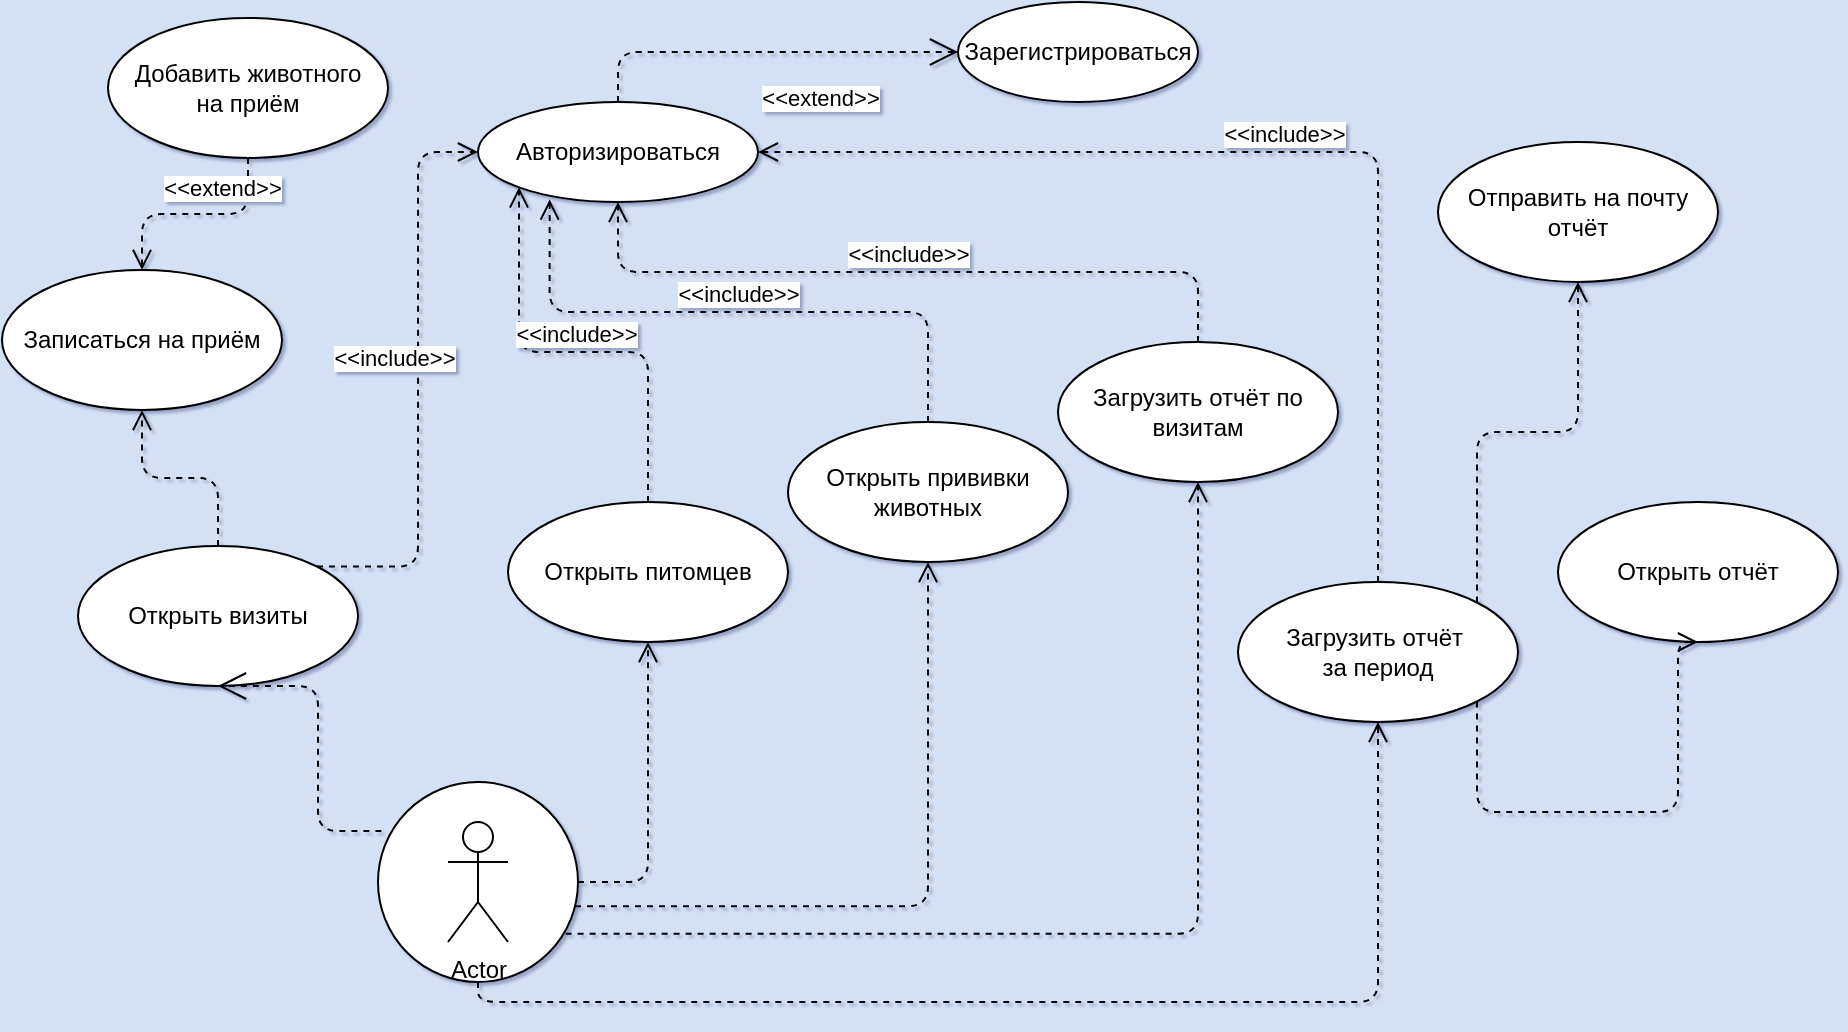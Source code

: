 <mxfile version="14.4.3" type="device"><diagram id="yt-p7C_ALYhAP_hoAnh7" name="Page-2"><mxGraphModel dx="977" dy="542" grid="0" gridSize="10" guides="1" tooltips="1" connect="1" arrows="1" fold="1" page="1" pageScale="1" pageWidth="2336" pageHeight="1654" background="#D4E1F5" math="0" shadow="1"><root><mxCell id="J4TPuGhdnobh1UX-JI9U-0"/><mxCell id="J4TPuGhdnobh1UX-JI9U-1" parent="J4TPuGhdnobh1UX-JI9U-0"/><mxCell id="i4K9Wh9S8fb7zjlSBiST-3" value="" style="ellipse;whiteSpace=wrap;html=1;" parent="J4TPuGhdnobh1UX-JI9U-1" vertex="1"><mxGeometry x="210" y="410" width="100" height="100" as="geometry"/></mxCell><mxCell id="O89DrcCOvapSo285ro3f-0" value="Actor" style="shape=umlActor;verticalLabelPosition=bottom;verticalAlign=top;html=1;" parent="J4TPuGhdnobh1UX-JI9U-1" vertex="1"><mxGeometry x="245" y="430" width="30" height="60" as="geometry"/></mxCell><mxCell id="i4K9Wh9S8fb7zjlSBiST-5" value="&amp;lt;&amp;lt;extend&amp;gt;&amp;gt;" style="endArrow=open;endSize=12;dashed=1;html=1;exitX=0.5;exitY=0;exitDx=0;exitDy=0;entryX=0;entryY=0.5;entryDx=0;entryDy=0;edgeStyle=orthogonalEdgeStyle;" parent="J4TPuGhdnobh1UX-JI9U-1" source="i4K9Wh9S8fb7zjlSBiST-6" target="xe90baE3THSYPI-1jsZI-2" edge="1"><mxGeometry x="0.291" y="-23" width="160" relative="1" as="geometry"><mxPoint x="380" y="100" as="sourcePoint"/><mxPoint x="175" y="170" as="targetPoint"/><mxPoint as="offset"/></mxGeometry></mxCell><mxCell id="i4K9Wh9S8fb7zjlSBiST-6" value="Авторизироваться" style="ellipse;whiteSpace=wrap;html=1;" parent="J4TPuGhdnobh1UX-JI9U-1" vertex="1"><mxGeometry x="260" y="70" width="140" height="50" as="geometry"/></mxCell><mxCell id="tXHwQPvWdnLpOAiovPJY-0" value="Открыть визиты" style="ellipse;whiteSpace=wrap;html=1;" parent="J4TPuGhdnobh1UX-JI9U-1" vertex="1"><mxGeometry x="60" y="292" width="140" height="70" as="geometry"/></mxCell><mxCell id="tXHwQPvWdnLpOAiovPJY-2" value="" style="endArrow=open;endSize=12;dashed=1;html=1;entryX=0.5;entryY=1;entryDx=0;entryDy=0;exitX=0.017;exitY=0.245;exitDx=0;exitDy=0;exitPerimeter=0;edgeStyle=orthogonalEdgeStyle;" parent="J4TPuGhdnobh1UX-JI9U-1" source="i4K9Wh9S8fb7zjlSBiST-3" target="tXHwQPvWdnLpOAiovPJY-0" edge="1"><mxGeometry x="1" y="45" width="160" relative="1" as="geometry"><mxPoint x="303.75" y="250" as="sourcePoint"/><mxPoint x="470" y="300" as="targetPoint"/><Array as="points"><mxPoint x="180" y="435"/></Array><mxPoint x="20" y="5" as="offset"/></mxGeometry></mxCell><mxCell id="hntUzl8suRQtxkjim12W-0" value="Открыть питомцев" style="ellipse;whiteSpace=wrap;html=1;" parent="J4TPuGhdnobh1UX-JI9U-1" vertex="1"><mxGeometry x="275" y="270" width="140" height="70" as="geometry"/></mxCell><mxCell id="mlmP4tTgI6YuV5Cc5Zyl-0" value="Открыть прививки животных" style="ellipse;whiteSpace=wrap;html=1;" parent="J4TPuGhdnobh1UX-JI9U-1" vertex="1"><mxGeometry x="415" y="230" width="140" height="70" as="geometry"/></mxCell><mxCell id="CK_sqmPJ_S89FKF6dnDc-0" value="Загрузить отчёт&amp;nbsp;&lt;br&gt;за период" style="ellipse;whiteSpace=wrap;html=1;" parent="J4TPuGhdnobh1UX-JI9U-1" vertex="1"><mxGeometry x="640" y="310" width="140" height="70" as="geometry"/></mxCell><mxCell id="CK_sqmPJ_S89FKF6dnDc-1" value="" style="html=1;verticalAlign=bottom;endArrow=open;dashed=1;endSize=8;exitX=1;exitY=0.5;exitDx=0;exitDy=0;edgeStyle=orthogonalEdgeStyle;" parent="J4TPuGhdnobh1UX-JI9U-1" source="i4K9Wh9S8fb7zjlSBiST-3" target="hntUzl8suRQtxkjim12W-0" edge="1"><mxGeometry relative="1" as="geometry"><mxPoint x="343.825" y="282.4" as="sourcePoint"/><mxPoint x="690" y="170" as="targetPoint"/></mxGeometry></mxCell><mxCell id="CK_sqmPJ_S89FKF6dnDc-2" value="" style="html=1;verticalAlign=bottom;endArrow=open;dashed=1;endSize=8;entryX=0.5;entryY=1;entryDx=0;entryDy=0;exitX=0.985;exitY=0.621;exitDx=0;exitDy=0;exitPerimeter=0;edgeStyle=orthogonalEdgeStyle;" parent="J4TPuGhdnobh1UX-JI9U-1" source="i4K9Wh9S8fb7zjlSBiST-3" target="mlmP4tTgI6YuV5Cc5Zyl-0" edge="1"><mxGeometry relative="1" as="geometry"><mxPoint x="294" y="300" as="sourcePoint"/><mxPoint x="460" y="300" as="targetPoint"/></mxGeometry></mxCell><mxCell id="CK_sqmPJ_S89FKF6dnDc-3" value="" style="html=1;verticalAlign=bottom;endArrow=open;dashed=1;endSize=8;exitX=0.5;exitY=1;exitDx=0;exitDy=0;edgeStyle=orthogonalEdgeStyle;entryX=0.5;entryY=1;entryDx=0;entryDy=0;" parent="J4TPuGhdnobh1UX-JI9U-1" source="i4K9Wh9S8fb7zjlSBiST-3" target="CK_sqmPJ_S89FKF6dnDc-0" edge="1"><mxGeometry relative="1" as="geometry"><mxPoint x="296.225" y="350.7" as="sourcePoint"/><mxPoint x="830" y="430" as="targetPoint"/><Array as="points"><mxPoint x="260" y="520"/><mxPoint x="710" y="520"/></Array></mxGeometry></mxCell><mxCell id="ENd8ltFogLk1C2-NWRc4-0" value="Открыть отчёт" style="ellipse;whiteSpace=wrap;html=1;" parent="J4TPuGhdnobh1UX-JI9U-1" vertex="1"><mxGeometry x="800" y="270" width="140" height="70" as="geometry"/></mxCell><mxCell id="ENd8ltFogLk1C2-NWRc4-1" value="Отправить на почту отчёт" style="ellipse;whiteSpace=wrap;html=1;" parent="J4TPuGhdnobh1UX-JI9U-1" vertex="1"><mxGeometry x="740" y="90" width="140" height="70" as="geometry"/></mxCell><mxCell id="8z4_TfZgEJPWeR6fkf8E-2" value="" style="html=1;verticalAlign=bottom;endArrow=open;dashed=1;endSize=8;exitX=0.5;exitY=0;exitDx=0;exitDy=0;entryX=0.5;entryY=1;entryDx=0;entryDy=0;edgeStyle=orthogonalEdgeStyle;" parent="J4TPuGhdnobh1UX-JI9U-1" source="tXHwQPvWdnLpOAiovPJY-0" target="8z4_TfZgEJPWeR6fkf8E-3" edge="1"><mxGeometry relative="1" as="geometry"><mxPoint x="380" y="200" as="sourcePoint"/><mxPoint x="630" y="115" as="targetPoint"/></mxGeometry></mxCell><mxCell id="8z4_TfZgEJPWeR6fkf8E-3" value="Записаться на приём" style="ellipse;whiteSpace=wrap;html=1;" parent="J4TPuGhdnobh1UX-JI9U-1" vertex="1"><mxGeometry x="22" y="154" width="140" height="70" as="geometry"/></mxCell><mxCell id="TOPQQaXGLusZ2U2dh6AA-1" value="&amp;lt;&amp;lt;extend&amp;gt;&amp;gt;" style="html=1;verticalAlign=bottom;endArrow=open;dashed=1;endSize=8;entryX=0.5;entryY=0;entryDx=0;entryDy=0;exitX=0.5;exitY=1;exitDx=0;exitDy=0;edgeStyle=orthogonalEdgeStyle;" parent="J4TPuGhdnobh1UX-JI9U-1" source="1OTBLAjZXmxS-uiCzqot-0" target="8z4_TfZgEJPWeR6fkf8E-3" edge="1"><mxGeometry x="-0.25" y="-4" relative="1" as="geometry"><mxPoint x="620" y="180" as="sourcePoint"/><mxPoint x="790" y="115" as="targetPoint"/><mxPoint as="offset"/></mxGeometry></mxCell><mxCell id="1OTBLAjZXmxS-uiCzqot-0" value="Добавить животного&lt;br&gt;на приём" style="ellipse;whiteSpace=wrap;html=1;" parent="J4TPuGhdnobh1UX-JI9U-1" vertex="1"><mxGeometry x="75" y="28" width="140" height="70" as="geometry"/></mxCell><mxCell id="IUFLEjw_0p_vqHT8jW8J-0" value="Загрузить отчёт по визитам" style="ellipse;whiteSpace=wrap;html=1;" parent="J4TPuGhdnobh1UX-JI9U-1" vertex="1"><mxGeometry x="550" y="190" width="140" height="70" as="geometry"/></mxCell><mxCell id="xe90baE3THSYPI-1jsZI-0" style="edgeStyle=elbowEdgeStyle;rounded=0;orthogonalLoop=1;jettySize=auto;elbow=vertical;html=1;exitX=0.5;exitY=0.5;exitDx=0;exitDy=0;exitPerimeter=0;" parent="J4TPuGhdnobh1UX-JI9U-1" source="O89DrcCOvapSo285ro3f-0" target="O89DrcCOvapSo285ro3f-0" edge="1"><mxGeometry relative="1" as="geometry"/></mxCell><mxCell id="xe90baE3THSYPI-1jsZI-2" value="Зарегистрироваться" style="ellipse;whiteSpace=wrap;html=1;" parent="J4TPuGhdnobh1UX-JI9U-1" vertex="1"><mxGeometry x="500" y="20" width="120" height="50" as="geometry"/></mxCell><mxCell id="xe90baE3THSYPI-1jsZI-4" value="" style="html=1;verticalAlign=bottom;endArrow=open;dashed=1;endSize=8;entryX=0.5;entryY=1;entryDx=0;entryDy=0;exitX=0.938;exitY=0.759;exitDx=0;exitDy=0;exitPerimeter=0;edgeStyle=orthogonalEdgeStyle;" parent="J4TPuGhdnobh1UX-JI9U-1" source="i4K9Wh9S8fb7zjlSBiST-3" target="IUFLEjw_0p_vqHT8jW8J-0" edge="1"><mxGeometry relative="1" as="geometry"><mxPoint x="580" y="290" as="sourcePoint"/><mxPoint x="500" y="290" as="targetPoint"/><Array as="points"><mxPoint x="620" y="486"/></Array></mxGeometry></mxCell><mxCell id="xe90baE3THSYPI-1jsZI-6" value="&amp;lt;&amp;lt;include&amp;gt;&amp;gt;" style="html=1;verticalAlign=bottom;endArrow=open;dashed=1;endSize=8;exitX=0.5;exitY=0;exitDx=0;exitDy=0;entryX=0;entryY=1;entryDx=0;entryDy=0;edgeStyle=orthogonalEdgeStyle;" parent="J4TPuGhdnobh1UX-JI9U-1" source="hntUzl8suRQtxkjim12W-0" target="i4K9Wh9S8fb7zjlSBiST-6" edge="1"><mxGeometry relative="1" as="geometry"><mxPoint x="580" y="290" as="sourcePoint"/><mxPoint x="500" y="290" as="targetPoint"/></mxGeometry></mxCell><mxCell id="xe90baE3THSYPI-1jsZI-7" value="&amp;lt;&amp;lt;include&amp;gt;&amp;gt;" style="html=1;verticalAlign=bottom;endArrow=open;dashed=1;endSize=8;exitX=0.5;exitY=0;exitDx=0;exitDy=0;entryX=0.256;entryY=0.975;entryDx=0;entryDy=0;entryPerimeter=0;edgeStyle=orthogonalEdgeStyle;" parent="J4TPuGhdnobh1UX-JI9U-1" source="mlmP4tTgI6YuV5Cc5Zyl-0" target="i4K9Wh9S8fb7zjlSBiST-6" edge="1"><mxGeometry relative="1" as="geometry"><mxPoint x="580" y="290" as="sourcePoint"/><mxPoint x="350" y="170" as="targetPoint"/></mxGeometry></mxCell><mxCell id="xe90baE3THSYPI-1jsZI-8" value="&amp;lt;&amp;lt;include&amp;gt;&amp;gt;" style="html=1;verticalAlign=bottom;endArrow=open;dashed=1;endSize=8;exitX=0.5;exitY=0;exitDx=0;exitDy=0;entryX=0.5;entryY=1;entryDx=0;entryDy=0;edgeStyle=orthogonalEdgeStyle;" parent="J4TPuGhdnobh1UX-JI9U-1" source="IUFLEjw_0p_vqHT8jW8J-0" target="i4K9Wh9S8fb7zjlSBiST-6" edge="1"><mxGeometry relative="1" as="geometry"><mxPoint x="580" y="290" as="sourcePoint"/><mxPoint x="500" y="290" as="targetPoint"/></mxGeometry></mxCell><mxCell id="xe90baE3THSYPI-1jsZI-9" value="&amp;lt;&amp;lt;include&amp;gt;&amp;gt;" style="html=1;verticalAlign=bottom;endArrow=open;dashed=1;endSize=8;exitX=0.5;exitY=0;exitDx=0;exitDy=0;entryX=1;entryY=0.5;entryDx=0;entryDy=0;edgeStyle=orthogonalEdgeStyle;" parent="J4TPuGhdnobh1UX-JI9U-1" source="CK_sqmPJ_S89FKF6dnDc-0" target="i4K9Wh9S8fb7zjlSBiST-6" edge="1"><mxGeometry relative="1" as="geometry"><mxPoint x="580" y="290" as="sourcePoint"/><mxPoint x="500" y="290" as="targetPoint"/><Array as="points"><mxPoint x="710" y="95"/></Array></mxGeometry></mxCell><mxCell id="rZmLS8fHfMAQuzN8eb---0" value="" style="html=1;verticalAlign=bottom;endArrow=open;dashed=1;endSize=8;exitX=1;exitY=0;exitDx=0;exitDy=0;edgeStyle=orthogonalEdgeStyle;entryX=0.5;entryY=1;entryDx=0;entryDy=0;" parent="J4TPuGhdnobh1UX-JI9U-1" source="CK_sqmPJ_S89FKF6dnDc-0" target="ENd8ltFogLk1C2-NWRc4-1" edge="1"><mxGeometry relative="1" as="geometry"><mxPoint x="580" y="390" as="sourcePoint"/><mxPoint x="870" y="280" as="targetPoint"/></mxGeometry></mxCell><mxCell id="rZmLS8fHfMAQuzN8eb---1" value="" style="html=1;verticalAlign=bottom;endArrow=open;dashed=1;endSize=8;exitX=1;exitY=1;exitDx=0;exitDy=0;edgeStyle=orthogonalEdgeStyle;entryX=0.5;entryY=1;entryDx=0;entryDy=0;" parent="J4TPuGhdnobh1UX-JI9U-1" source="CK_sqmPJ_S89FKF6dnDc-0" target="ENd8ltFogLk1C2-NWRc4-0" edge="1"><mxGeometry relative="1" as="geometry"><mxPoint x="580" y="390" as="sourcePoint"/><mxPoint x="850" y="370" as="targetPoint"/><Array as="points"><mxPoint x="760" y="425"/><mxPoint x="860" y="425"/></Array></mxGeometry></mxCell><mxCell id="Pupypz30pK6l_Fgqki8U-0" value="&amp;lt;&amp;lt;include&amp;gt;&amp;gt;" style="html=1;verticalAlign=bottom;endArrow=open;dashed=1;endSize=8;exitX=1;exitY=0;exitDx=0;exitDy=0;entryX=0;entryY=0.5;entryDx=0;entryDy=0;edgeStyle=orthogonalEdgeStyle;" edge="1" parent="J4TPuGhdnobh1UX-JI9U-1" source="tXHwQPvWdnLpOAiovPJY-0" target="i4K9Wh9S8fb7zjlSBiST-6"><mxGeometry x="0.013" y="12" relative="1" as="geometry"><mxPoint x="538" y="380" as="sourcePoint"/><mxPoint x="224" y="146" as="targetPoint"/><mxPoint as="offset"/></mxGeometry></mxCell></root></mxGraphModel></diagram></mxfile>